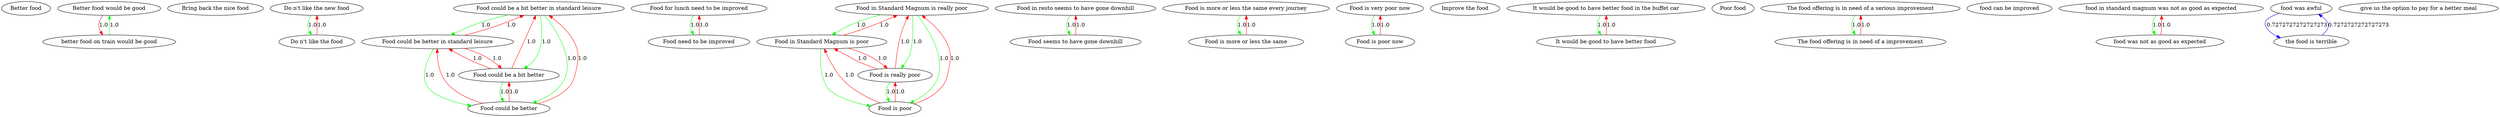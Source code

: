 digraph rawGraph {
"Better food";"Better food would be good";"Bring back the nice food";"Do n't like the new food";"Do n't like the food";"Food could be a bit better in standard leisure";"Food could be better in standard leisure";"Food could be better";"Food could be a bit better";"Food for lunch need to be improved";"Food need to be improved";"Food in Standard Magnum is really poor";"Food in Standard Magnum is poor";"Food is poor";"Food is really poor";"Food in resto seems to have gone downhill";"Food seems to have gone downhill";"Food is more or less the same every journey";"Food is more or less the same";"Food is very poor now";"Food is poor now";"Improve the food";"It would be good to have better food in the buffet car";"It would be good to have better food";"Poor food";"The food offering is in need of a serious improvement";"The food offering is in need of a improvement";"better food on train would be good";"food can be improved";"food in standard magnum was not as good as expected";"food was not as good as expected";"food was awful";"give us the option to pay for a better meal";"the food is terrible";"Do n't like the new food" -> "Do n't like the food" [label=1.0] [color=green]
"Do n't like the food" -> "Do n't like the new food" [label=1.0] [color=red]
"Food could be a bit better in standard leisure" -> "Food could be better in standard leisure" [label=1.0] [color=green]
"Food could be better in standard leisure" -> "Food could be better" [label=1.0] [color=green]
"Food could be a bit better in standard leisure" -> "Food could be a bit better" [label=1.0] [color=green]
"Food could be a bit better" -> "Food could be better" [label=1.0] [color=green]
"Food could be a bit better in standard leisure" -> "Food could be better" [label=1.0] [color=green]
"Food could be better in standard leisure" -> "Food could be a bit better in standard leisure" [label=1.0] [color=red]
"Food could be better in standard leisure" -> "Food could be a bit better" [label=1.0] [color=red]
"Food could be better" -> "Food could be a bit better in standard leisure" [label=1.0] [color=red]
"Food could be better" -> "Food could be better in standard leisure" [label=1.0] [color=red]
"Food could be better" -> "Food could be a bit better" [label=1.0] [color=red]
"Food could be a bit better" -> "Food could be a bit better in standard leisure" [label=1.0] [color=red]
"Food could be a bit better" -> "Food could be better in standard leisure" [label=1.0] [color=red]
"Food for lunch need to be improved" -> "Food need to be improved" [label=1.0] [color=green]
"Food need to be improved" -> "Food for lunch need to be improved" [label=1.0] [color=red]
"Food in Standard Magnum is really poor" -> "Food in Standard Magnum is poor" [label=1.0] [color=green]
"Food in Standard Magnum is poor" -> "Food is poor" [label=1.0] [color=green]
"Food in Standard Magnum is really poor" -> "Food is really poor" [label=1.0] [color=green]
"Food is really poor" -> "Food is poor" [label=1.0] [color=green]
"Food in Standard Magnum is really poor" -> "Food is poor" [label=1.0] [color=green]
"Food in Standard Magnum is poor" -> "Food in Standard Magnum is really poor" [label=1.0] [color=red]
"Food in Standard Magnum is poor" -> "Food is really poor" [label=1.0] [color=red]
"Food is poor" -> "Food in Standard Magnum is really poor" [label=1.0] [color=red]
"Food is poor" -> "Food in Standard Magnum is poor" [label=1.0] [color=red]
"Food is poor" -> "Food is really poor" [label=1.0] [color=red]
"Food is really poor" -> "Food in Standard Magnum is really poor" [label=1.0] [color=red]
"Food is really poor" -> "Food in Standard Magnum is poor" [label=1.0] [color=red]
"Food in resto seems to have gone downhill" -> "Food seems to have gone downhill" [label=1.0] [color=green]
"Food seems to have gone downhill" -> "Food in resto seems to have gone downhill" [label=1.0] [color=red]
"Food is more or less the same every journey" -> "Food is more or less the same" [label=1.0] [color=green]
"Food is more or less the same" -> "Food is more or less the same every journey" [label=1.0] [color=red]
"Food is very poor now" -> "Food is poor now" [label=1.0] [color=green]
"Food is poor now" -> "Food is very poor now" [label=1.0] [color=red]
"It would be good to have better food in the buffet car" -> "It would be good to have better food" [label=1.0] [color=green]
"It would be good to have better food" -> "It would be good to have better food in the buffet car" [label=1.0] [color=red]
"The food offering is in need of a serious improvement" -> "The food offering is in need of a improvement" [label=1.0] [color=green]
"The food offering is in need of a improvement" -> "The food offering is in need of a serious improvement" [label=1.0] [color=red]
"better food on train would be good" -> "Better food would be good" [label=1.0] [color=green]
"Better food would be good" -> "better food on train would be good" [label=1.0] [color=red]
"food in standard magnum was not as good as expected" -> "food was not as good as expected" [label=1.0] [color=green]
"food was not as good as expected" -> "food in standard magnum was not as good as expected" [label=1.0] [color=red]
"food was awful" -> "the food is terrible" [label=0.7272727272727273] [color=blue]
"the food is terrible" -> "food was awful" [label=0.7272727272727273] [color=blue]
}